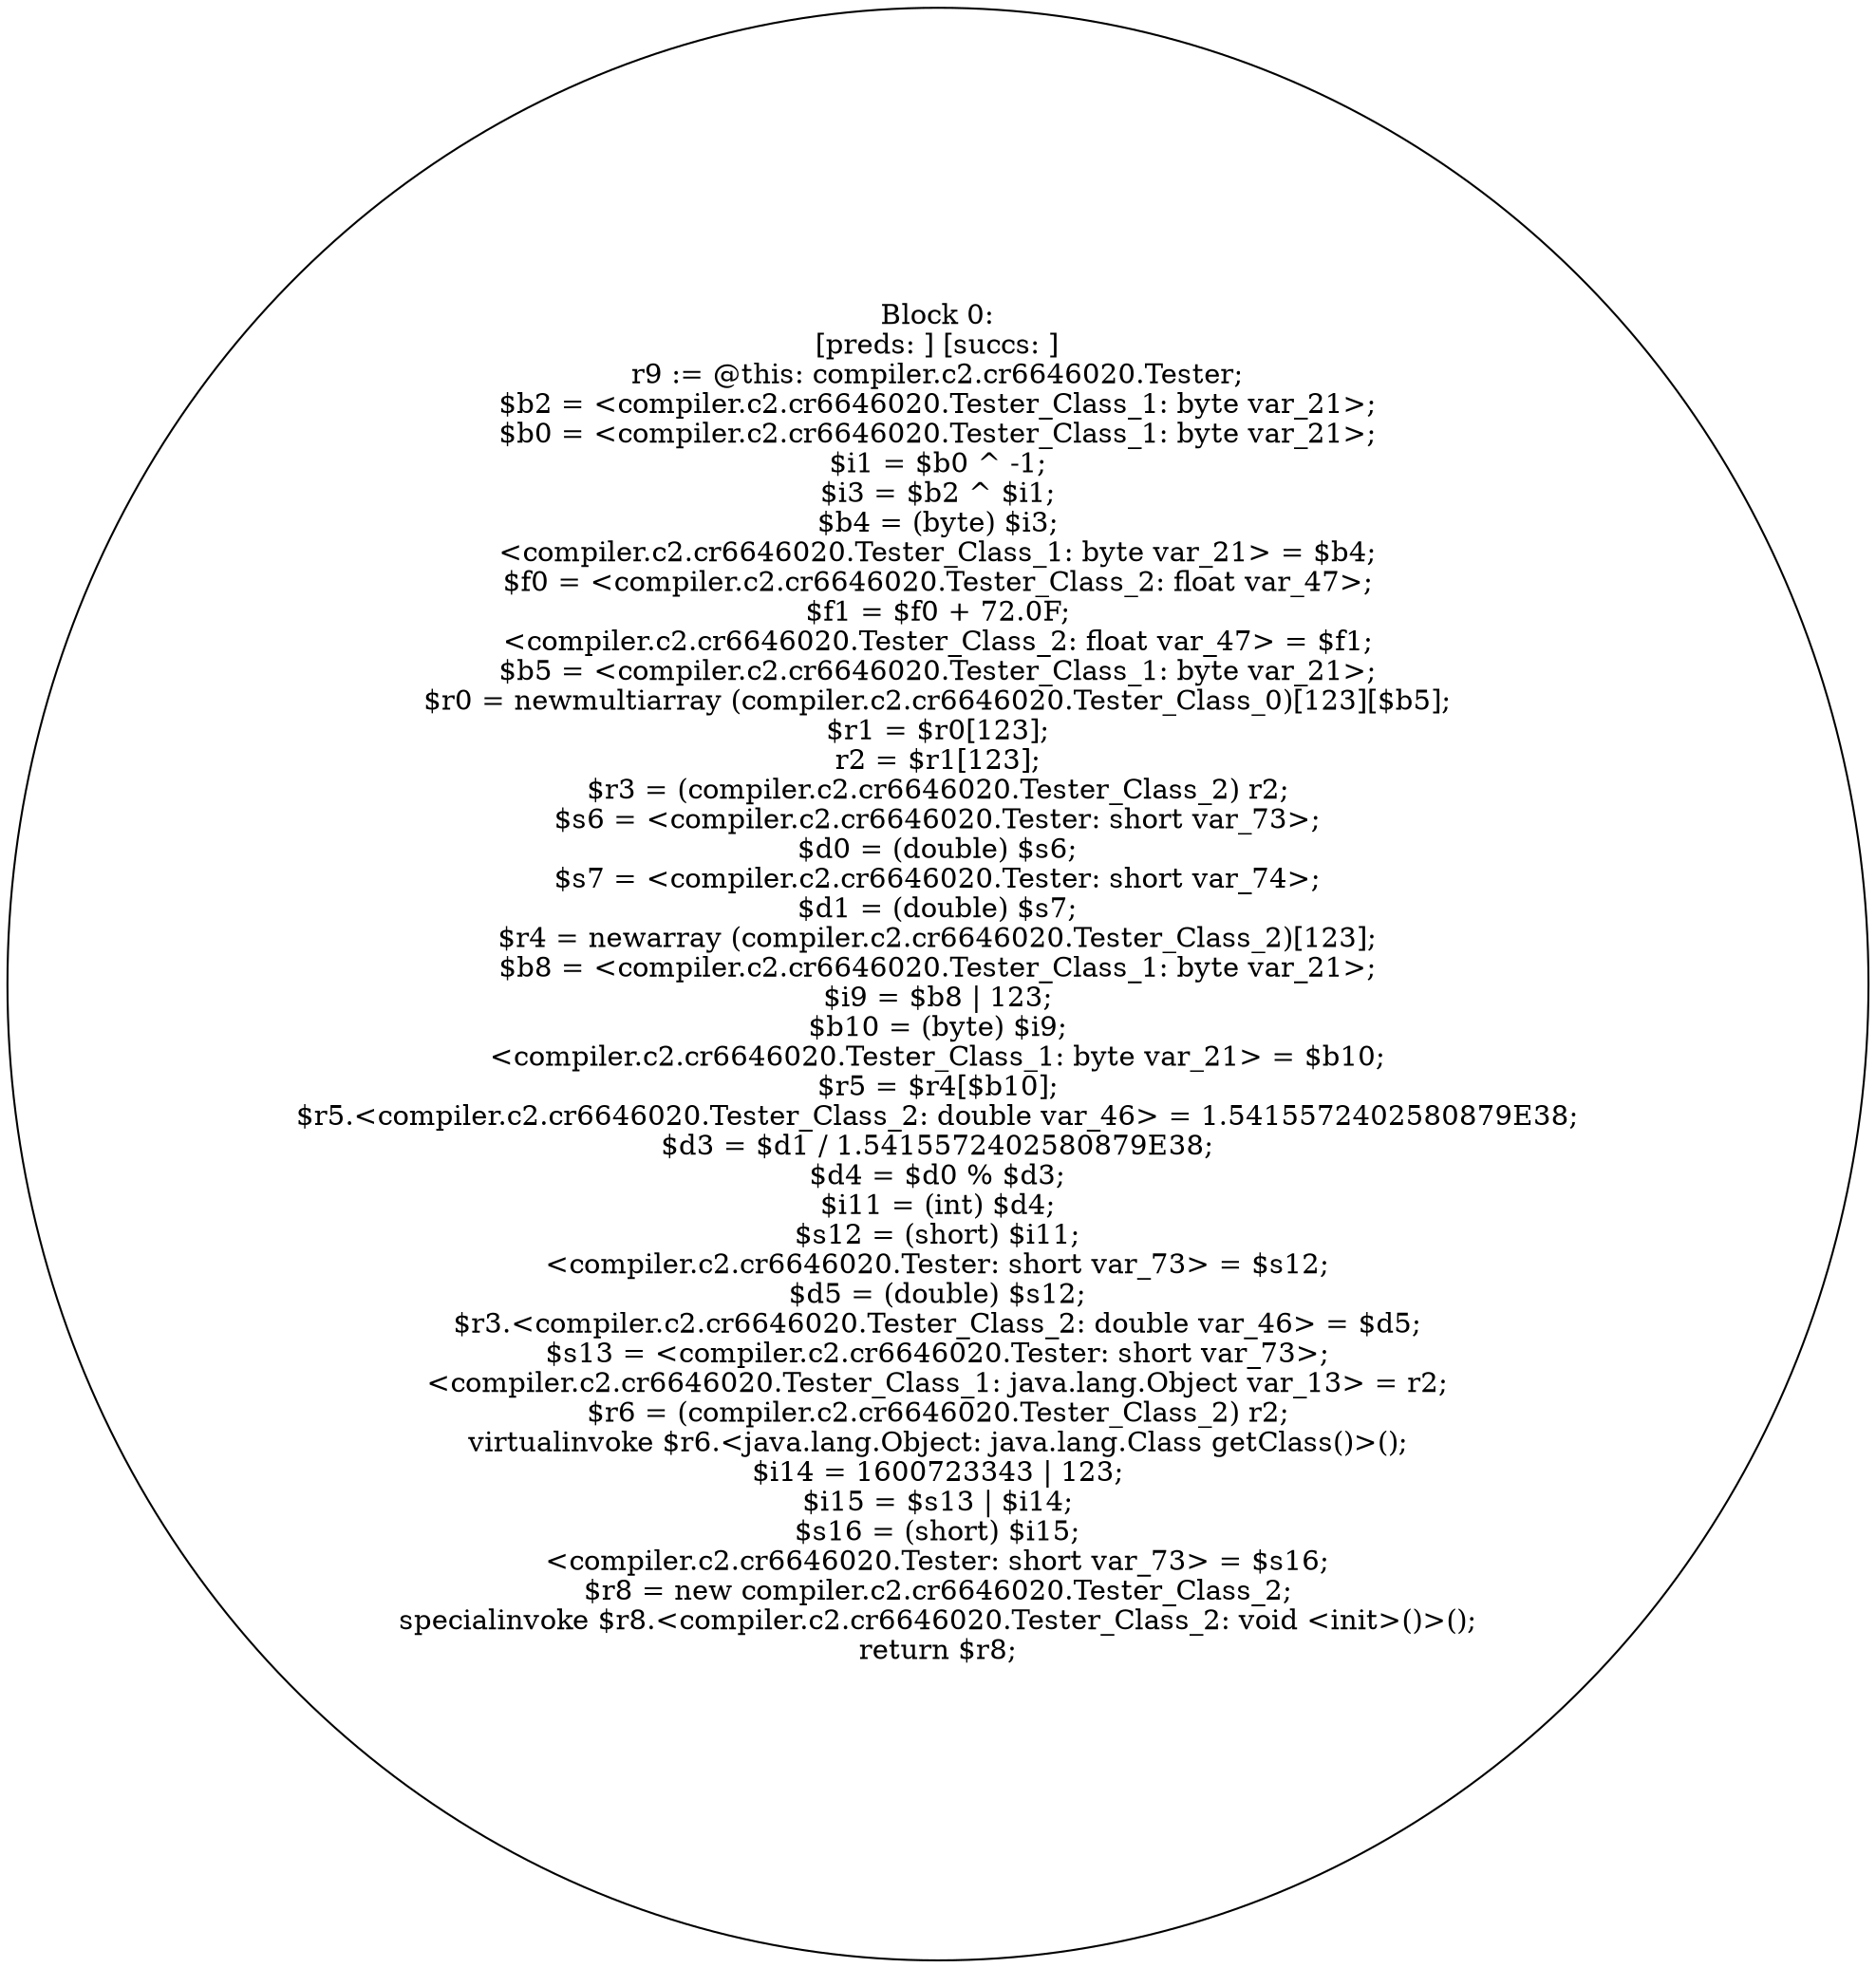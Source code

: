 digraph "unitGraph" {
    "Block 0:
[preds: ] [succs: ]
r9 := @this: compiler.c2.cr6646020.Tester;
$b2 = <compiler.c2.cr6646020.Tester_Class_1: byte var_21>;
$b0 = <compiler.c2.cr6646020.Tester_Class_1: byte var_21>;
$i1 = $b0 ^ -1;
$i3 = $b2 ^ $i1;
$b4 = (byte) $i3;
<compiler.c2.cr6646020.Tester_Class_1: byte var_21> = $b4;
$f0 = <compiler.c2.cr6646020.Tester_Class_2: float var_47>;
$f1 = $f0 + 72.0F;
<compiler.c2.cr6646020.Tester_Class_2: float var_47> = $f1;
$b5 = <compiler.c2.cr6646020.Tester_Class_1: byte var_21>;
$r0 = newmultiarray (compiler.c2.cr6646020.Tester_Class_0)[123][$b5];
$r1 = $r0[123];
r2 = $r1[123];
$r3 = (compiler.c2.cr6646020.Tester_Class_2) r2;
$s6 = <compiler.c2.cr6646020.Tester: short var_73>;
$d0 = (double) $s6;
$s7 = <compiler.c2.cr6646020.Tester: short var_74>;
$d1 = (double) $s7;
$r4 = newarray (compiler.c2.cr6646020.Tester_Class_2)[123];
$b8 = <compiler.c2.cr6646020.Tester_Class_1: byte var_21>;
$i9 = $b8 | 123;
$b10 = (byte) $i9;
<compiler.c2.cr6646020.Tester_Class_1: byte var_21> = $b10;
$r5 = $r4[$b10];
$r5.<compiler.c2.cr6646020.Tester_Class_2: double var_46> = 1.5415572402580879E38;
$d3 = $d1 / 1.5415572402580879E38;
$d4 = $d0 % $d3;
$i11 = (int) $d4;
$s12 = (short) $i11;
<compiler.c2.cr6646020.Tester: short var_73> = $s12;
$d5 = (double) $s12;
$r3.<compiler.c2.cr6646020.Tester_Class_2: double var_46> = $d5;
$s13 = <compiler.c2.cr6646020.Tester: short var_73>;
<compiler.c2.cr6646020.Tester_Class_1: java.lang.Object var_13> = r2;
$r6 = (compiler.c2.cr6646020.Tester_Class_2) r2;
virtualinvoke $r6.<java.lang.Object: java.lang.Class getClass()>();
$i14 = 1600723343 | 123;
$i15 = $s13 | $i14;
$s16 = (short) $i15;
<compiler.c2.cr6646020.Tester: short var_73> = $s16;
$r8 = new compiler.c2.cr6646020.Tester_Class_2;
specialinvoke $r8.<compiler.c2.cr6646020.Tester_Class_2: void <init>()>();
return $r8;
"
}

